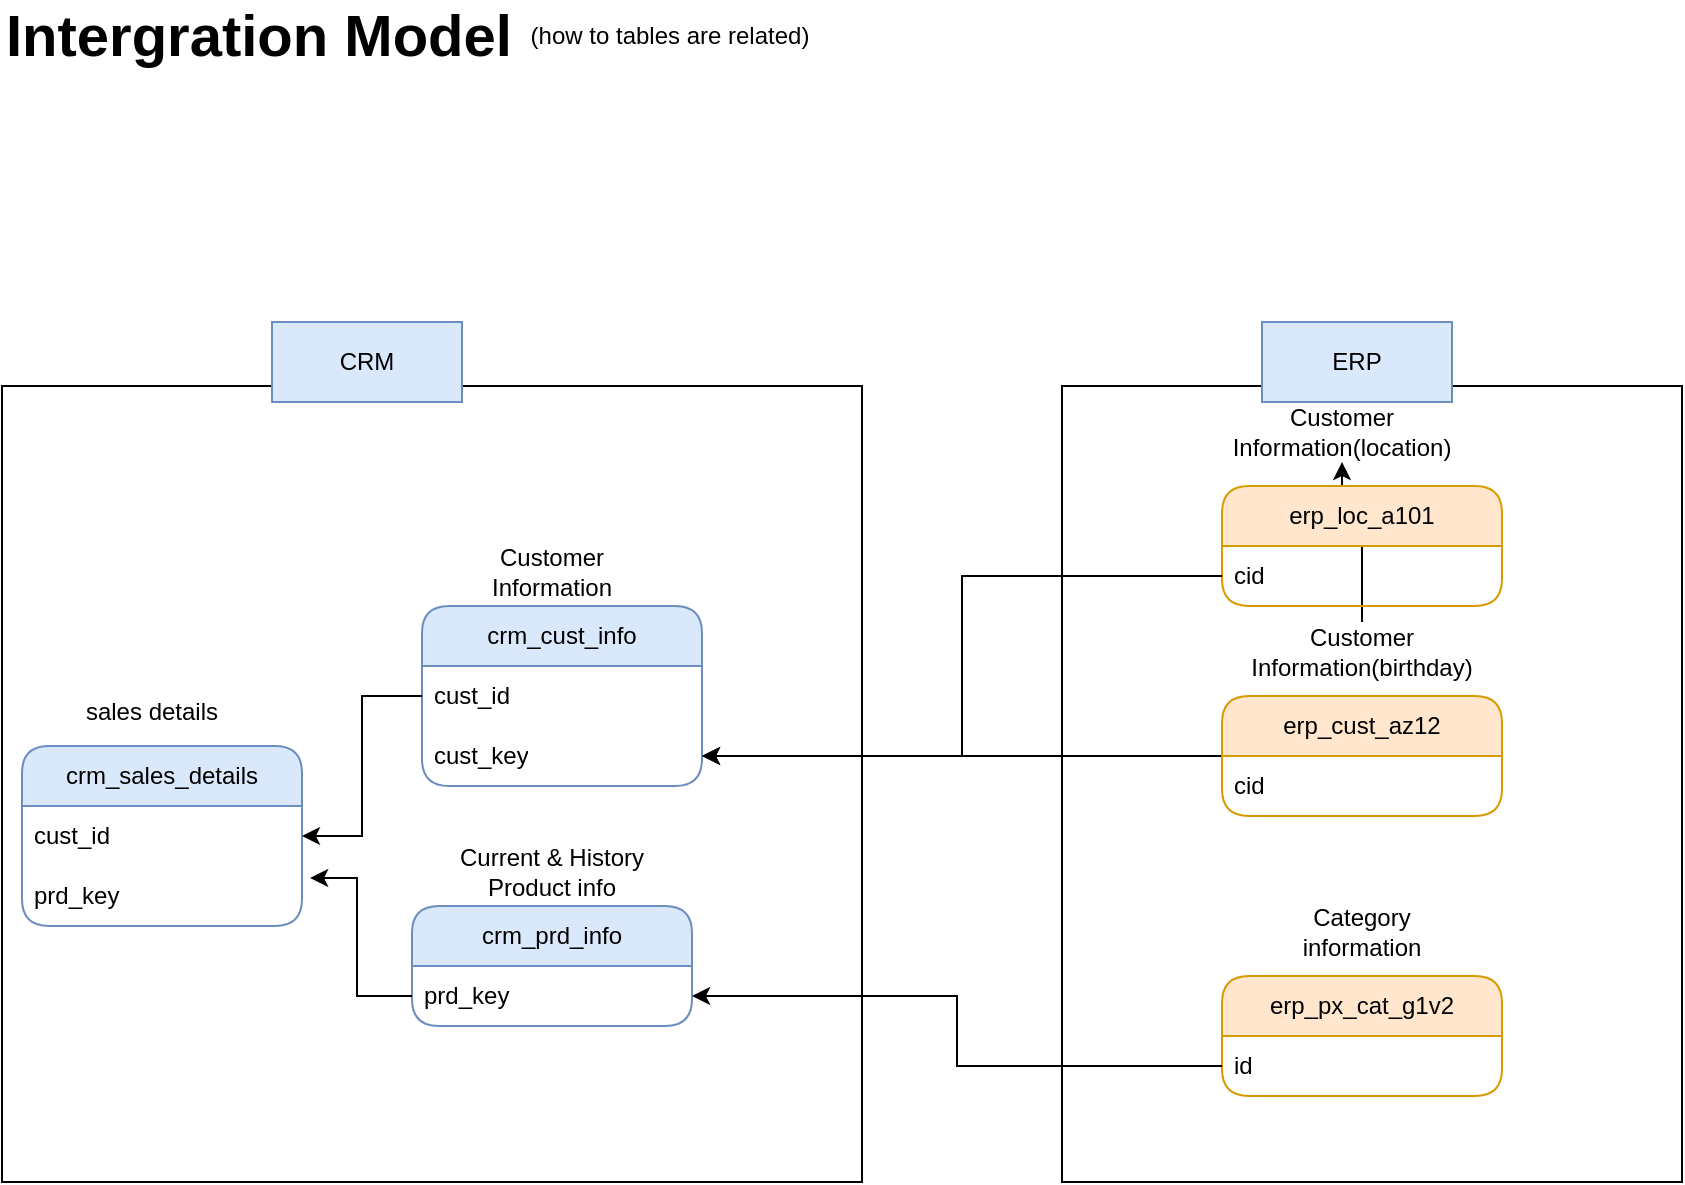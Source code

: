 <mxfile version="26.2.5">
  <diagram name="Page-1" id="lSY_Lr0GsyS2pZpwyObW">
    <mxGraphModel dx="1428" dy="785" grid="1" gridSize="10" guides="1" tooltips="1" connect="1" arrows="1" fold="1" page="1" pageScale="1" pageWidth="827" pageHeight="1169" math="0" shadow="0">
      <root>
        <mxCell id="0" />
        <mxCell id="1" parent="0" />
        <mxCell id="h14WyBg3Et-Y1gysAaSe-1" value="crm_sales_details" style="swimlane;fontStyle=0;childLayout=stackLayout;horizontal=1;startSize=30;horizontalStack=0;resizeParent=1;resizeParentMax=0;resizeLast=0;collapsible=1;marginBottom=0;whiteSpace=wrap;html=1;rounded=1;fillColor=#dae8fc;strokeColor=#6c8ebf;" vertex="1" parent="1">
          <mxGeometry x="90" y="430" width="140" height="90" as="geometry" />
        </mxCell>
        <mxCell id="h14WyBg3Et-Y1gysAaSe-2" value="cust_id" style="text;strokeColor=none;fillColor=none;align=left;verticalAlign=middle;spacingLeft=4;spacingRight=4;overflow=hidden;points=[[0,0.5],[1,0.5]];portConstraint=eastwest;rotatable=0;whiteSpace=wrap;html=1;" vertex="1" parent="h14WyBg3Et-Y1gysAaSe-1">
          <mxGeometry y="30" width="140" height="30" as="geometry" />
        </mxCell>
        <mxCell id="h14WyBg3Et-Y1gysAaSe-3" value="prd_key" style="text;strokeColor=none;fillColor=none;align=left;verticalAlign=middle;spacingLeft=4;spacingRight=4;overflow=hidden;points=[[0,0.5],[1,0.5]];portConstraint=eastwest;rotatable=0;whiteSpace=wrap;html=1;" vertex="1" parent="h14WyBg3Et-Y1gysAaSe-1">
          <mxGeometry y="60" width="140" height="30" as="geometry" />
        </mxCell>
        <mxCell id="h14WyBg3Et-Y1gysAaSe-5" value="sales details" style="text;html=1;align=center;verticalAlign=middle;whiteSpace=wrap;rounded=0;" vertex="1" parent="1">
          <mxGeometry x="110" y="398" width="90" height="30" as="geometry" />
        </mxCell>
        <mxCell id="h14WyBg3Et-Y1gysAaSe-6" value="Customer Information" style="text;html=1;align=center;verticalAlign=middle;whiteSpace=wrap;rounded=0;" vertex="1" parent="1">
          <mxGeometry x="310" y="328" width="90" height="30" as="geometry" />
        </mxCell>
        <mxCell id="h14WyBg3Et-Y1gysAaSe-7" value="crm_cust_info" style="swimlane;fontStyle=0;childLayout=stackLayout;horizontal=1;startSize=30;horizontalStack=0;resizeParent=1;resizeParentMax=0;resizeLast=0;collapsible=1;marginBottom=0;whiteSpace=wrap;html=1;rounded=1;fillColor=#dae8fc;strokeColor=#6c8ebf;" vertex="1" parent="1">
          <mxGeometry x="290" y="360" width="140" height="90" as="geometry" />
        </mxCell>
        <mxCell id="h14WyBg3Et-Y1gysAaSe-8" value="cust_id" style="text;strokeColor=none;fillColor=none;align=left;verticalAlign=middle;spacingLeft=4;spacingRight=4;overflow=hidden;points=[[0,0.5],[1,0.5]];portConstraint=eastwest;rotatable=0;whiteSpace=wrap;html=1;" vertex="1" parent="h14WyBg3Et-Y1gysAaSe-7">
          <mxGeometry y="30" width="140" height="30" as="geometry" />
        </mxCell>
        <mxCell id="h14WyBg3Et-Y1gysAaSe-20" value="cust_key" style="text;strokeColor=none;fillColor=none;align=left;verticalAlign=middle;spacingLeft=4;spacingRight=4;overflow=hidden;points=[[0,0.5],[1,0.5]];portConstraint=eastwest;rotatable=0;whiteSpace=wrap;html=1;" vertex="1" parent="h14WyBg3Et-Y1gysAaSe-7">
          <mxGeometry y="60" width="140" height="30" as="geometry" />
        </mxCell>
        <mxCell id="h14WyBg3Et-Y1gysAaSe-10" value="Current &amp;amp; History Product info" style="text;html=1;align=center;verticalAlign=middle;whiteSpace=wrap;rounded=0;" vertex="1" parent="1">
          <mxGeometry x="290" y="478" width="130" height="30" as="geometry" />
        </mxCell>
        <mxCell id="h14WyBg3Et-Y1gysAaSe-11" value="crm_prd_info" style="swimlane;fontStyle=0;childLayout=stackLayout;horizontal=1;startSize=30;horizontalStack=0;resizeParent=1;resizeParentMax=0;resizeLast=0;collapsible=1;marginBottom=0;whiteSpace=wrap;html=1;rounded=1;fillColor=#dae8fc;strokeColor=#6c8ebf;" vertex="1" parent="1">
          <mxGeometry x="285" y="510" width="140" height="60" as="geometry" />
        </mxCell>
        <mxCell id="h14WyBg3Et-Y1gysAaSe-12" value="prd_key" style="text;strokeColor=none;fillColor=none;align=left;verticalAlign=middle;spacingLeft=4;spacingRight=4;overflow=hidden;points=[[0,0.5],[1,0.5]];portConstraint=eastwest;rotatable=0;whiteSpace=wrap;html=1;" vertex="1" parent="h14WyBg3Et-Y1gysAaSe-11">
          <mxGeometry y="30" width="140" height="30" as="geometry" />
        </mxCell>
        <mxCell id="h14WyBg3Et-Y1gysAaSe-14" style="edgeStyle=orthogonalEdgeStyle;rounded=0;orthogonalLoop=1;jettySize=auto;html=1;entryX=1;entryY=0.5;entryDx=0;entryDy=0;" edge="1" parent="1" source="h14WyBg3Et-Y1gysAaSe-8" target="h14WyBg3Et-Y1gysAaSe-2">
          <mxGeometry relative="1" as="geometry" />
        </mxCell>
        <mxCell id="h14WyBg3Et-Y1gysAaSe-15" style="edgeStyle=orthogonalEdgeStyle;rounded=0;orthogonalLoop=1;jettySize=auto;html=1;entryX=1.029;entryY=0.2;entryDx=0;entryDy=0;entryPerimeter=0;" edge="1" parent="1" source="h14WyBg3Et-Y1gysAaSe-12" target="h14WyBg3Et-Y1gysAaSe-3">
          <mxGeometry relative="1" as="geometry" />
        </mxCell>
        <mxCell id="h14WyBg3Et-Y1gysAaSe-21" style="edgeStyle=orthogonalEdgeStyle;rounded=0;orthogonalLoop=1;jettySize=auto;html=1;entryX=1;entryY=0.5;entryDx=0;entryDy=0;" edge="1" parent="1" source="h14WyBg3Et-Y1gysAaSe-17" target="h14WyBg3Et-Y1gysAaSe-20">
          <mxGeometry relative="1" as="geometry" />
        </mxCell>
        <mxCell id="h14WyBg3Et-Y1gysAaSe-17" value="erp_cust_az12" style="swimlane;fontStyle=0;childLayout=stackLayout;horizontal=1;startSize=30;horizontalStack=0;resizeParent=1;resizeParentMax=0;resizeLast=0;collapsible=1;marginBottom=0;whiteSpace=wrap;html=1;rounded=1;fillColor=#ffe6cc;strokeColor=#d79b00;" vertex="1" parent="1">
          <mxGeometry x="690" y="405" width="140" height="60" as="geometry" />
        </mxCell>
        <mxCell id="h14WyBg3Et-Y1gysAaSe-18" value="cid" style="text;strokeColor=none;fillColor=none;align=left;verticalAlign=middle;spacingLeft=4;spacingRight=4;overflow=hidden;points=[[0,0.5],[1,0.5]];portConstraint=eastwest;rotatable=0;whiteSpace=wrap;html=1;" vertex="1" parent="h14WyBg3Et-Y1gysAaSe-17">
          <mxGeometry y="30" width="140" height="30" as="geometry" />
        </mxCell>
        <mxCell id="h14WyBg3Et-Y1gysAaSe-26" value="" style="edgeStyle=orthogonalEdgeStyle;rounded=0;orthogonalLoop=1;jettySize=auto;html=1;" edge="1" parent="1" source="h14WyBg3Et-Y1gysAaSe-19" target="h14WyBg3Et-Y1gysAaSe-22">
          <mxGeometry relative="1" as="geometry" />
        </mxCell>
        <mxCell id="h14WyBg3Et-Y1gysAaSe-19" value="Customer Information(birthday)" style="text;html=1;align=center;verticalAlign=middle;whiteSpace=wrap;rounded=0;" vertex="1" parent="1">
          <mxGeometry x="715" y="368" width="90" height="30" as="geometry" />
        </mxCell>
        <mxCell id="h14WyBg3Et-Y1gysAaSe-22" value="Customer Information(location)" style="text;html=1;align=center;verticalAlign=middle;whiteSpace=wrap;rounded=0;" vertex="1" parent="1">
          <mxGeometry x="705" y="258" width="90" height="30" as="geometry" />
        </mxCell>
        <mxCell id="h14WyBg3Et-Y1gysAaSe-23" value="erp_loc_a101" style="swimlane;fontStyle=0;childLayout=stackLayout;horizontal=1;startSize=30;horizontalStack=0;resizeParent=1;resizeParentMax=0;resizeLast=0;collapsible=1;marginBottom=0;whiteSpace=wrap;html=1;rounded=1;fillColor=#ffe6cc;strokeColor=#d79b00;" vertex="1" parent="1">
          <mxGeometry x="690" y="300" width="140" height="60" as="geometry" />
        </mxCell>
        <mxCell id="h14WyBg3Et-Y1gysAaSe-24" value="cid" style="text;strokeColor=none;fillColor=none;align=left;verticalAlign=middle;spacingLeft=4;spacingRight=4;overflow=hidden;points=[[0,0.5],[1,0.5]];portConstraint=eastwest;rotatable=0;whiteSpace=wrap;html=1;" vertex="1" parent="h14WyBg3Et-Y1gysAaSe-23">
          <mxGeometry y="30" width="140" height="30" as="geometry" />
        </mxCell>
        <mxCell id="h14WyBg3Et-Y1gysAaSe-25" style="edgeStyle=orthogonalEdgeStyle;rounded=0;orthogonalLoop=1;jettySize=auto;html=1;entryX=1;entryY=0.5;entryDx=0;entryDy=0;" edge="1" parent="1" source="h14WyBg3Et-Y1gysAaSe-24" target="h14WyBg3Et-Y1gysAaSe-20">
          <mxGeometry relative="1" as="geometry" />
        </mxCell>
        <mxCell id="h14WyBg3Et-Y1gysAaSe-27" value="erp_px_cat_g1v2" style="swimlane;fontStyle=0;childLayout=stackLayout;horizontal=1;startSize=30;horizontalStack=0;resizeParent=1;resizeParentMax=0;resizeLast=0;collapsible=1;marginBottom=0;whiteSpace=wrap;html=1;rounded=1;fillColor=#ffe6cc;strokeColor=#d79b00;" vertex="1" parent="1">
          <mxGeometry x="690" y="545" width="140" height="60" as="geometry" />
        </mxCell>
        <mxCell id="h14WyBg3Et-Y1gysAaSe-28" value="id" style="text;strokeColor=none;fillColor=none;align=left;verticalAlign=middle;spacingLeft=4;spacingRight=4;overflow=hidden;points=[[0,0.5],[1,0.5]];portConstraint=eastwest;rotatable=0;whiteSpace=wrap;html=1;" vertex="1" parent="h14WyBg3Et-Y1gysAaSe-27">
          <mxGeometry y="30" width="140" height="30" as="geometry" />
        </mxCell>
        <mxCell id="h14WyBg3Et-Y1gysAaSe-29" value="Category information" style="text;html=1;align=center;verticalAlign=middle;whiteSpace=wrap;rounded=0;" vertex="1" parent="1">
          <mxGeometry x="715" y="508" width="90" height="30" as="geometry" />
        </mxCell>
        <mxCell id="h14WyBg3Et-Y1gysAaSe-30" style="edgeStyle=orthogonalEdgeStyle;rounded=0;orthogonalLoop=1;jettySize=auto;html=1;entryX=1;entryY=0.5;entryDx=0;entryDy=0;" edge="1" parent="1" source="h14WyBg3Et-Y1gysAaSe-28" target="h14WyBg3Et-Y1gysAaSe-12">
          <mxGeometry relative="1" as="geometry" />
        </mxCell>
        <mxCell id="h14WyBg3Et-Y1gysAaSe-33" value="" style="rounded=0;whiteSpace=wrap;html=1;fillColor=none;" vertex="1" parent="1">
          <mxGeometry x="80" y="250" width="430" height="398" as="geometry" />
        </mxCell>
        <mxCell id="h14WyBg3Et-Y1gysAaSe-34" value="" style="rounded=0;whiteSpace=wrap;html=1;fillColor=none;" vertex="1" parent="1">
          <mxGeometry x="610" y="250" width="310" height="398" as="geometry" />
        </mxCell>
        <mxCell id="h14WyBg3Et-Y1gysAaSe-35" value="CRM" style="rounded=0;whiteSpace=wrap;html=1;fillColor=#dae8fc;strokeColor=#6c8ebf;" vertex="1" parent="1">
          <mxGeometry x="215" y="218" width="95" height="40" as="geometry" />
        </mxCell>
        <mxCell id="h14WyBg3Et-Y1gysAaSe-36" value="ERP" style="rounded=0;whiteSpace=wrap;html=1;fillColor=#dae8fc;strokeColor=#6c8ebf;" vertex="1" parent="1">
          <mxGeometry x="710" y="218" width="95" height="40" as="geometry" />
        </mxCell>
        <mxCell id="h14WyBg3Et-Y1gysAaSe-37" value="Intergration Model" style="text;html=1;align=left;verticalAlign=middle;whiteSpace=wrap;rounded=0;fontSize=29;fontStyle=1" vertex="1" parent="1">
          <mxGeometry x="80" y="60" width="450" height="30" as="geometry" />
        </mxCell>
        <mxCell id="h14WyBg3Et-Y1gysAaSe-38" value="(how to tables are related)" style="text;html=1;align=center;verticalAlign=middle;whiteSpace=wrap;rounded=0;" vertex="1" parent="1">
          <mxGeometry x="329" y="60" width="170" height="30" as="geometry" />
        </mxCell>
      </root>
    </mxGraphModel>
  </diagram>
</mxfile>
